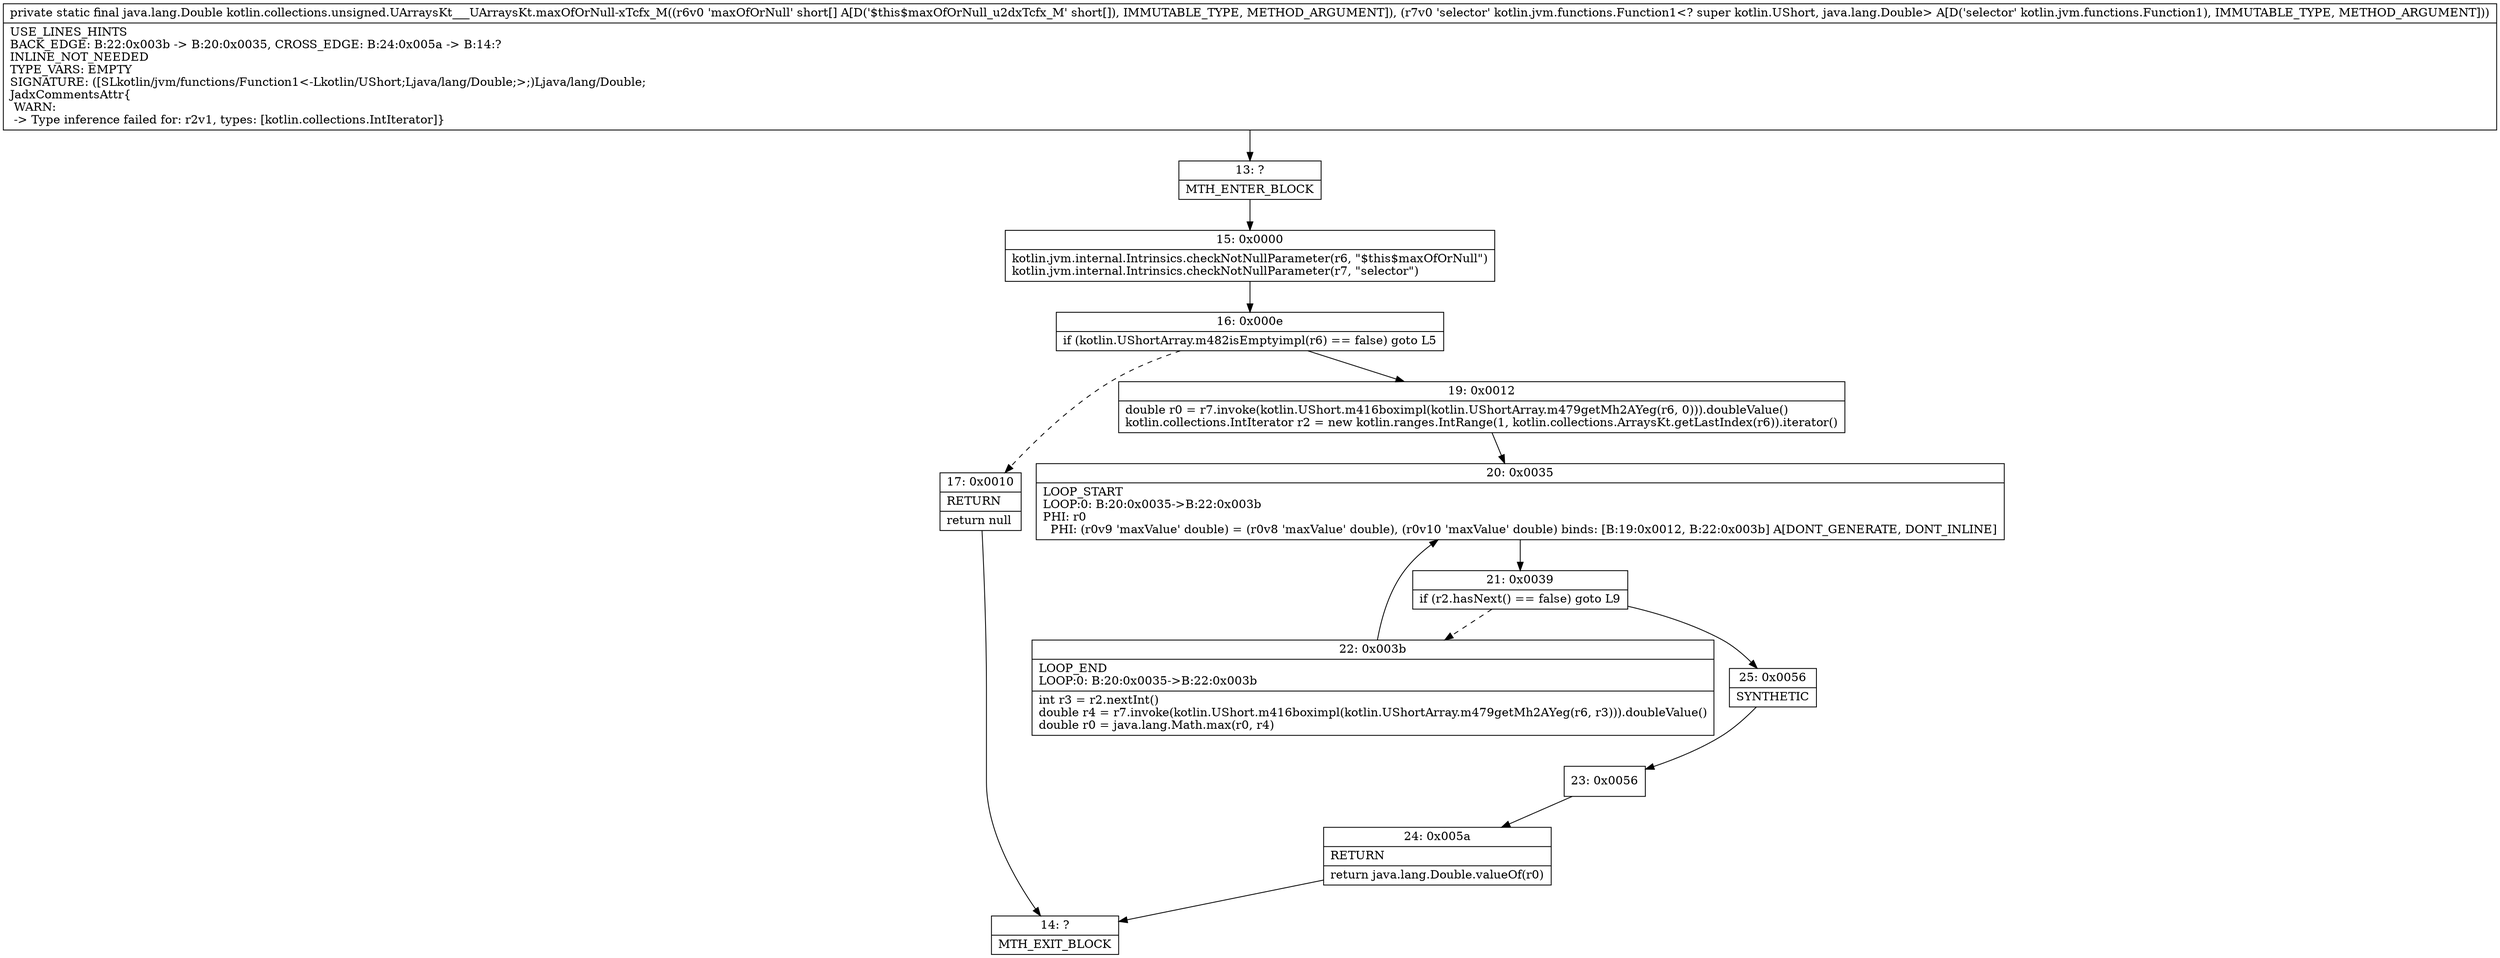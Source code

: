 digraph "CFG forkotlin.collections.unsigned.UArraysKt___UArraysKt.maxOfOrNull\-xTcfx_M([SLkotlin\/jvm\/functions\/Function1;)Ljava\/lang\/Double;" {
Node_13 [shape=record,label="{13\:\ ?|MTH_ENTER_BLOCK\l}"];
Node_15 [shape=record,label="{15\:\ 0x0000|kotlin.jvm.internal.Intrinsics.checkNotNullParameter(r6, \"$this$maxOfOrNull\")\lkotlin.jvm.internal.Intrinsics.checkNotNullParameter(r7, \"selector\")\l}"];
Node_16 [shape=record,label="{16\:\ 0x000e|if (kotlin.UShortArray.m482isEmptyimpl(r6) == false) goto L5\l}"];
Node_17 [shape=record,label="{17\:\ 0x0010|RETURN\l|return null\l}"];
Node_14 [shape=record,label="{14\:\ ?|MTH_EXIT_BLOCK\l}"];
Node_19 [shape=record,label="{19\:\ 0x0012|double r0 = r7.invoke(kotlin.UShort.m416boximpl(kotlin.UShortArray.m479getMh2AYeg(r6, 0))).doubleValue()\lkotlin.collections.IntIterator r2 = new kotlin.ranges.IntRange(1, kotlin.collections.ArraysKt.getLastIndex(r6)).iterator()\l}"];
Node_20 [shape=record,label="{20\:\ 0x0035|LOOP_START\lLOOP:0: B:20:0x0035\-\>B:22:0x003b\lPHI: r0 \l  PHI: (r0v9 'maxValue' double) = (r0v8 'maxValue' double), (r0v10 'maxValue' double) binds: [B:19:0x0012, B:22:0x003b] A[DONT_GENERATE, DONT_INLINE]\l}"];
Node_21 [shape=record,label="{21\:\ 0x0039|if (r2.hasNext() == false) goto L9\l}"];
Node_22 [shape=record,label="{22\:\ 0x003b|LOOP_END\lLOOP:0: B:20:0x0035\-\>B:22:0x003b\l|int r3 = r2.nextInt()\ldouble r4 = r7.invoke(kotlin.UShort.m416boximpl(kotlin.UShortArray.m479getMh2AYeg(r6, r3))).doubleValue()\ldouble r0 = java.lang.Math.max(r0, r4)\l}"];
Node_25 [shape=record,label="{25\:\ 0x0056|SYNTHETIC\l}"];
Node_23 [shape=record,label="{23\:\ 0x0056}"];
Node_24 [shape=record,label="{24\:\ 0x005a|RETURN\l|return java.lang.Double.valueOf(r0)\l}"];
MethodNode[shape=record,label="{private static final java.lang.Double kotlin.collections.unsigned.UArraysKt___UArraysKt.maxOfOrNull\-xTcfx_M((r6v0 'maxOfOrNull' short[] A[D('$this$maxOfOrNull_u2dxTcfx_M' short[]), IMMUTABLE_TYPE, METHOD_ARGUMENT]), (r7v0 'selector' kotlin.jvm.functions.Function1\<? super kotlin.UShort, java.lang.Double\> A[D('selector' kotlin.jvm.functions.Function1), IMMUTABLE_TYPE, METHOD_ARGUMENT]))  | USE_LINES_HINTS\lBACK_EDGE: B:22:0x003b \-\> B:20:0x0035, CROSS_EDGE: B:24:0x005a \-\> B:14:?\lINLINE_NOT_NEEDED\lTYPE_VARS: EMPTY\lSIGNATURE: ([SLkotlin\/jvm\/functions\/Function1\<\-Lkotlin\/UShort;Ljava\/lang\/Double;\>;)Ljava\/lang\/Double;\lJadxCommentsAttr\{\l WARN: \l \-\> Type inference failed for: r2v1, types: [kotlin.collections.IntIterator]\}\l}"];
MethodNode -> Node_13;Node_13 -> Node_15;
Node_15 -> Node_16;
Node_16 -> Node_17[style=dashed];
Node_16 -> Node_19;
Node_17 -> Node_14;
Node_19 -> Node_20;
Node_20 -> Node_21;
Node_21 -> Node_22[style=dashed];
Node_21 -> Node_25;
Node_22 -> Node_20;
Node_25 -> Node_23;
Node_23 -> Node_24;
Node_24 -> Node_14;
}

